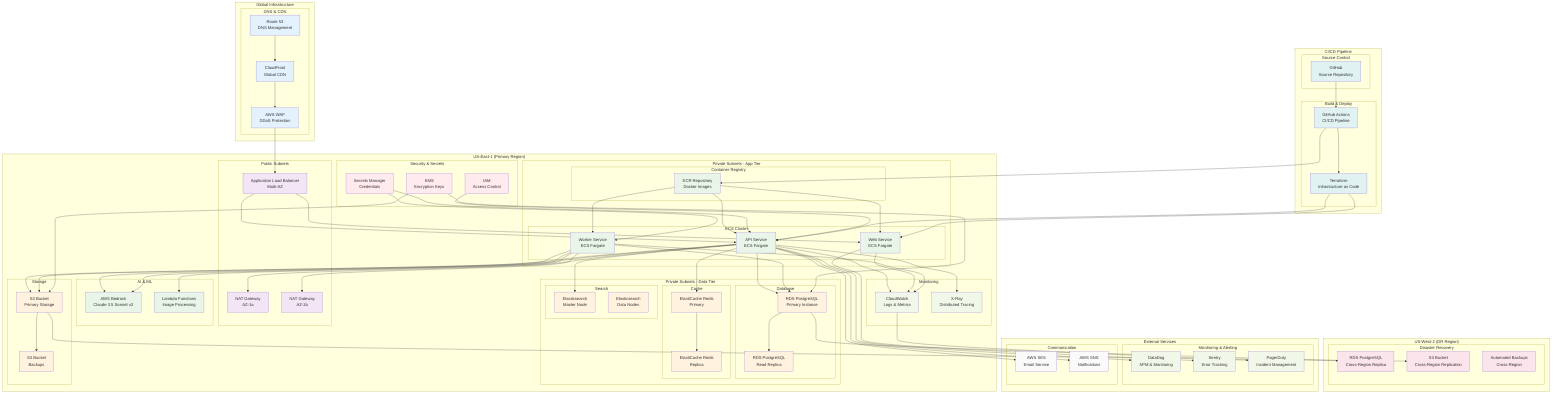 graph TB
    subgraph "Global Infrastructure"
        subgraph "DNS & CDN"
            ROUTE53[Route 53<br/>DNS Management]
            CLOUDFRONT[CloudFront<br/>Global CDN]
            WAF[AWS WAF<br/>DDoS Protection]
        end
    end
    
    subgraph "US-East-1 (Primary Region)"
        subgraph "Public Subnets"
            ALB[Application Load Balancer<br/>Multi-AZ]
            NAT1[NAT Gateway<br/>AZ-1a]
            NAT2[NAT Gateway<br/>AZ-1b]
        end
        
        subgraph "Private Subnets - App Tier"
            subgraph "ECS Cluster"
                API_SERVICE[API Service<br/>ECS Fargate]
                WEB_SERVICE[Web Service<br/>ECS Fargate]
                WORKER_SERVICE[Worker Service<br/>ECS Fargate]
            end
            
            subgraph "Container Registry"
                ECR[ECR Repository<br/>Docker Images]
            end
        end
        
        subgraph "Private Subnets - Data Tier"
            subgraph "Database"
                RDS_PRIMARY[RDS PostgreSQL<br/>Primary Instance]
                RDS_REPLICA[RDS PostgreSQL<br/>Read Replica]
            end
            
            subgraph "Cache"
                REDIS_PRIMARY[ElastiCache Redis<br/>Primary]
                REDIS_REPLICA[ElastiCache Redis<br/>Replica]
            end
            
            subgraph "Search"
                ES_MASTER[Elasticsearch<br/>Master Node]
                ES_DATA[Elasticsearch<br/>Data Nodes]
            end
        end
        
        subgraph "Storage"
            S3_MAIN[S3 Bucket<br/>Primary Storage]
            S3_BACKUP[S3 Bucket<br/>Backups]
        end
        
        subgraph "AI & ML"
            BEDROCK[AWS Bedrock<br/>Claude 3.5 Sonnet v2]
            LAMBDA[Lambda Functions<br/>Image Processing]
        end
        
        subgraph "Monitoring"
            CLOUDWATCH[CloudWatch<br/>Logs & Metrics]
            XRAY[X-Ray<br/>Distributed Tracing]
        end
        
        subgraph "Security & Secrets"
            SECRETS[Secrets Manager<br/>Credentials]
            KMS[KMS<br/>Encryption Keys]
            IAM[IAM<br/>Access Control]
        end
    end
    
    subgraph "US-West-2 (DR Region)"
        subgraph "Disaster Recovery"
            RDS_DR[RDS PostgreSQL<br/>Cross-Region Replica]
            S3_DR[S3 Bucket<br/>Cross-Region Replication]
            BACKUP_DR[Automated Backups<br/>Cross-Region]
        end
    end
    
    subgraph "CI/CD Pipeline"
        subgraph "Source Control"
            GITHUB[GitHub<br/>Source Repository]
        end
        
        subgraph "Build & Deploy"
            GITHUB_ACTIONS[GitHub Actions<br/>CI/CD Pipeline]
            TERRAFORM[Terraform<br/>Infrastructure as Code]
        end
    end
    
    subgraph "External Services"
        subgraph "Monitoring & Alerting"
            DATADOG[DataDog<br/>APM & Monitoring]
            SENTRY[Sentry<br/>Error Tracking]
            PAGERDUTY[PagerDuty<br/>Incident Management]
        end
        
        subgraph "Communication"
            SES[AWS SES<br/>Email Service]
            SNS[AWS SNS<br/>Notifications]
        end
    end
    
    %% Traffic Flow
    ROUTE53 --> CLOUDFRONT
    CLOUDFRONT --> WAF
    WAF --> ALB
    
    %% Load Balancer to Services
    ALB --> API_SERVICE
    ALB --> WEB_SERVICE
    
    %% Service Dependencies
    API_SERVICE --> RDS_PRIMARY
    API_SERVICE --> REDIS_PRIMARY
    API_SERVICE --> S3_MAIN
    API_SERVICE --> BEDROCK
    API_SERVICE --> ES_MASTER
    
    WORKER_SERVICE --> RDS_PRIMARY
    WORKER_SERVICE --> S3_MAIN
    WORKER_SERVICE --> BEDROCK
    WORKER_SERVICE --> LAMBDA
    
    %% Data Replication
    RDS_PRIMARY --> RDS_REPLICA
    RDS_PRIMARY --> RDS_DR
    REDIS_PRIMARY --> REDIS_REPLICA
    S3_MAIN --> S3_DR
    S3_MAIN --> S3_BACKUP
    
    %% Container Management
    ECR --> API_SERVICE
    ECR --> WEB_SERVICE
    ECR --> WORKER_SERVICE
    
    %% Security
    SECRETS --> API_SERVICE
    SECRETS --> WORKER_SERVICE
    KMS --> RDS_PRIMARY
    KMS --> S3_MAIN
    IAM --> API_SERVICE
    
    %% Monitoring
    API_SERVICE --> CLOUDWATCH
    WEB_SERVICE --> CLOUDWATCH
    WORKER_SERVICE --> CLOUDWATCH
    API_SERVICE --> XRAY
    API_SERVICE --> DATADOG
    WEB_SERVICE --> SENTRY
    
    %% CI/CD
    GITHUB --> GITHUB_ACTIONS
    GITHUB_ACTIONS --> ECR
    GITHUB_ACTIONS --> TERRAFORM
    TERRAFORM --> API_SERVICE
    TERRAFORM --> WEB_SERVICE
    
    %% External Services
    API_SERVICE --> SES
    API_SERVICE --> SNS
    CLOUDWATCH --> PAGERDUTY
    
    %% Network Gateway
    API_SERVICE --> NAT1
    WORKER_SERVICE --> NAT2
    
    %% Styling
    classDef global fill:#e3f2fd
    classDef network fill:#f3e5f5
    classDef compute fill:#e8f5e8
    classDef data fill:#fff3e0
    classDef security fill:#ffebee
    classDef monitoring fill:#f1f8e9
    classDef external fill:#fafafa
    classDef dr fill:#fce4ec
    classDef cicd fill:#e0f2f1
    
    class ROUTE53,CLOUDFRONT,WAF global
    class ALB,NAT1,NAT2 network
    class API_SERVICE,WEB_SERVICE,WORKER_SERVICE,ECR,BEDROCK,LAMBDA compute
    class RDS_PRIMARY,RDS_REPLICA,REDIS_PRIMARY,REDIS_REPLICA,S3_MAIN,S3_BACKUP,ES_MASTER,ES_DATA data
    class SECRETS,KMS,IAM security
    class CLOUDWATCH,XRAY,DATADOG,SENTRY,PAGERDUTY monitoring
    class SES,SNS external
    class RDS_DR,S3_DR,BACKUP_DR dr
    class GITHUB,GITHUB_ACTIONS,TERRAFORM cicd